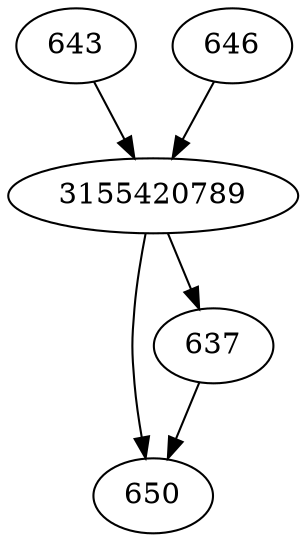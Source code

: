strict digraph  {
643;
646;
650;
3155420789;
637;
643 -> 3155420789;
646 -> 3155420789;
3155420789 -> 650;
3155420789 -> 637;
637 -> 650;
}
